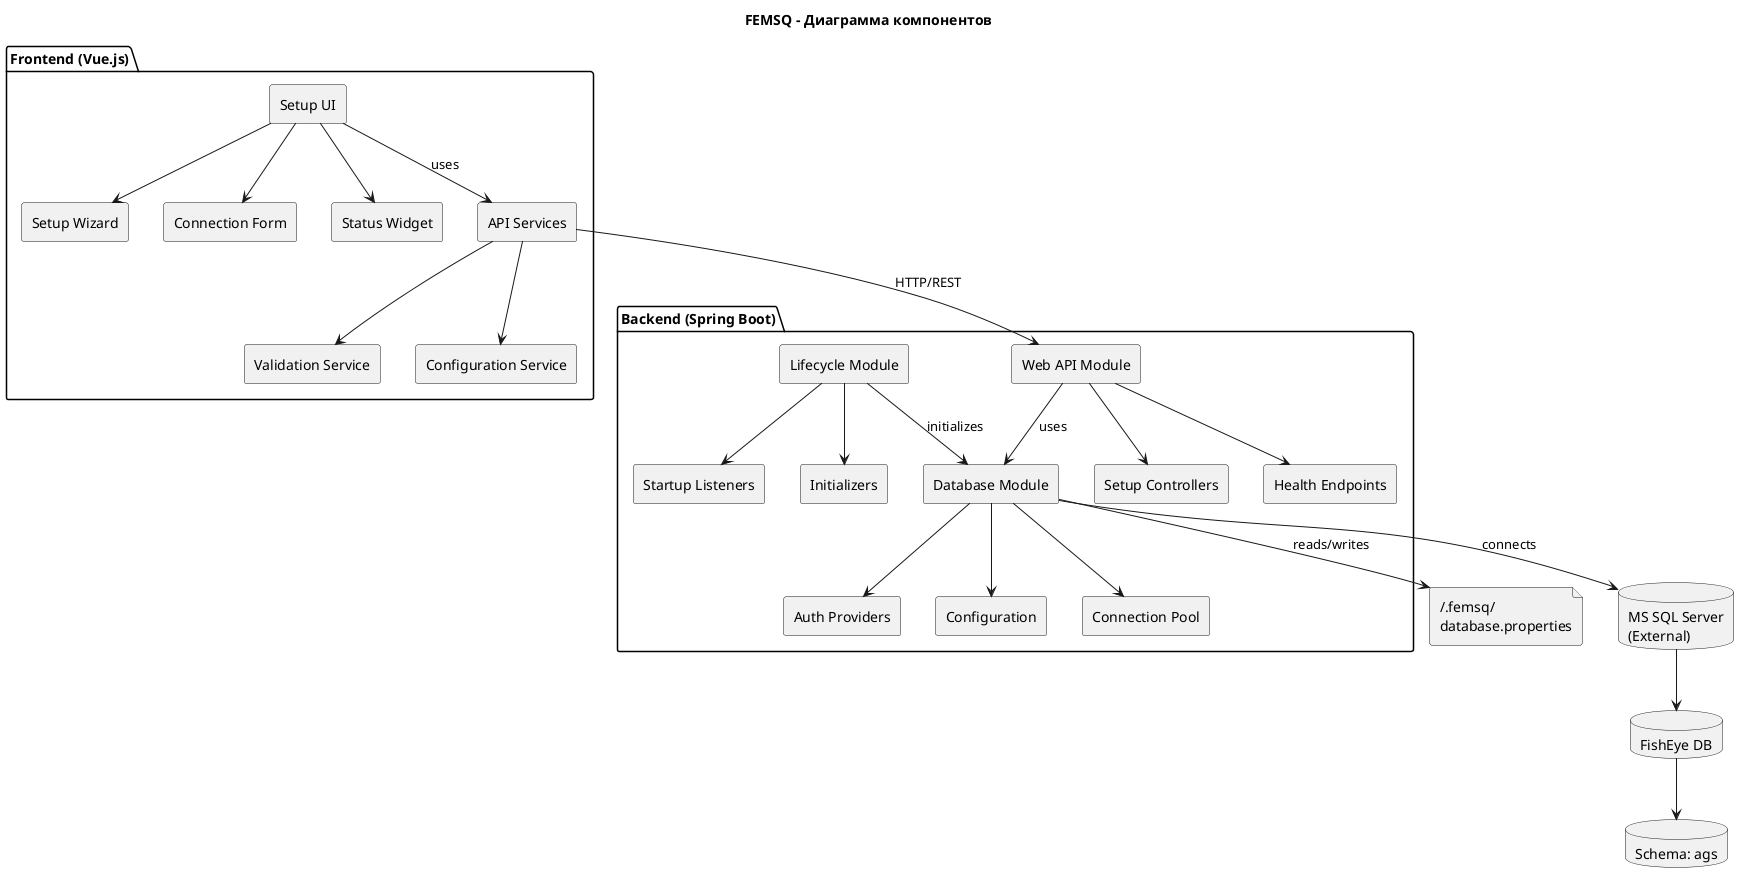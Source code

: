 @startuml FEMSQ Component Diagram

title FEMSQ - Диаграмма компонентов

skinparam componentStyle rectangle

package "Backend (Spring Boot)" {
  component "Database Module" as DB
  component "Configuration" as CONFIG_MOD
  component "Connection Pool" as POOL
  component "Auth Providers" as AUTH
  
  component "Web API Module" as API
  component "Setup Controllers" as CTRL
  component "Health Endpoints" as HEALTH
  
  component "Lifecycle Module" as LC
  component "Startup Listeners" as STARTUP
  component "Initializers" as INIT
}

package "Frontend (Vue.js)" {
  component "Setup UI" as UI
  component "Setup Wizard" as WIZARD
  component "Connection Form" as FORM
  component "Status Widget" as STATUS
  
  component "API Services" as SVC
  component "Configuration Service" as CONFIG_SVC
  component "Validation Service" as VALID_SVC
}

database "MS SQL Server\n(External)" as MSSQL
database "FishEye DB" as FISHEYE
database "Schema: ags" as SCHEMA

file "~/.femsq/\ndatabase.properties" as CONFIG

' Backend connections
API --> DB : uses
LC --> DB : initializes
DB --> CONFIG : reads/writes
DB --> MSSQL : connects

' Database module internal
DB --> CONFIG_MOD
DB --> POOL
DB --> AUTH

' Web API module internal
API --> CTRL
API --> HEALTH

' Lifecycle module internal
LC --> STARTUP
LC --> INIT

' Frontend connections
UI --> SVC : uses
SVC --> API : HTTP/REST

' UI components
UI --> WIZARD
UI --> FORM
UI --> STATUS

' Services
SVC --> CONFIG_SVC
SVC --> VALID_SVC

' Database structure
MSSQL --> FISHEYE
FISHEYE --> SCHEMA

@enduml